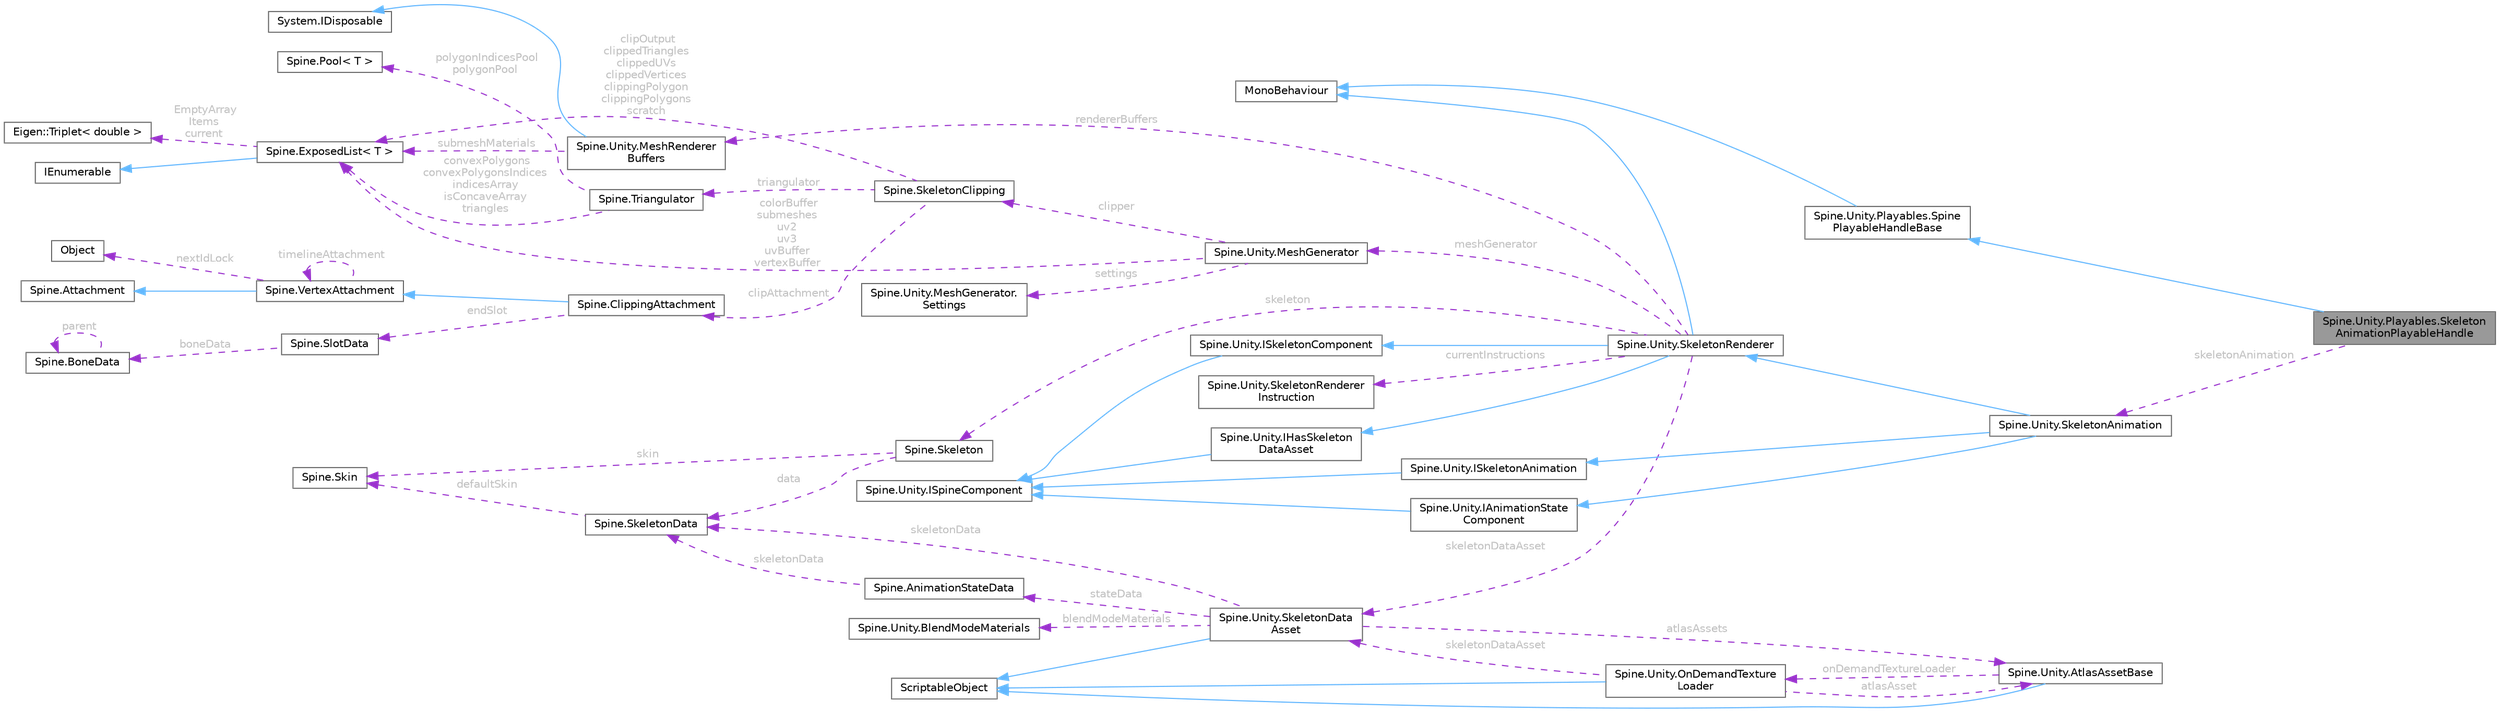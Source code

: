 digraph "Spine.Unity.Playables.SkeletonAnimationPlayableHandle"
{
 // LATEX_PDF_SIZE
  bgcolor="transparent";
  edge [fontname=Helvetica,fontsize=10,labelfontname=Helvetica,labelfontsize=10];
  node [fontname=Helvetica,fontsize=10,shape=box,height=0.2,width=0.4];
  rankdir="LR";
  Node1 [id="Node000001",label="Spine.Unity.Playables.Skeleton\lAnimationPlayableHandle",height=0.2,width=0.4,color="gray40", fillcolor="grey60", style="filled", fontcolor="black",tooltip=" "];
  Node2 -> Node1 [id="edge52_Node000001_Node000002",dir="back",color="steelblue1",style="solid",tooltip=" "];
  Node2 [id="Node000002",label="Spine.Unity.Playables.Spine\lPlayableHandleBase",height=0.2,width=0.4,color="gray40", fillcolor="white", style="filled",URL="$class_spine_1_1_unity_1_1_playables_1_1_spine_playable_handle_base.html",tooltip="Base class for Spine Playable Handle components, commonly for integrating with UnityEngine Timeline."];
  Node3 -> Node2 [id="edge53_Node000002_Node000003",dir="back",color="steelblue1",style="solid",tooltip=" "];
  Node3 [id="Node000003",label="MonoBehaviour",height=0.2,width=0.4,color="gray40", fillcolor="white", style="filled",tooltip=" "];
  Node4 -> Node1 [id="edge54_Node000001_Node000004",dir="back",color="darkorchid3",style="dashed",tooltip=" ",label=" skeletonAnimation",fontcolor="grey" ];
  Node4 [id="Node000004",label="Spine.Unity.SkeletonAnimation",height=0.2,width=0.4,color="gray40", fillcolor="white", style="filled",URL="$class_spine_1_1_unity_1_1_skeleton_animation.html",tooltip=" "];
  Node5 -> Node4 [id="edge55_Node000004_Node000005",dir="back",color="steelblue1",style="solid",tooltip=" "];
  Node5 [id="Node000005",label="Spine.Unity.SkeletonRenderer",height=0.2,width=0.4,color="gray40", fillcolor="white", style="filled",URL="$class_spine_1_1_unity_1_1_skeleton_renderer.html",tooltip="Base class of animated Spine skeleton components. This component manages and renders a skeleton."];
  Node3 -> Node5 [id="edge56_Node000005_Node000003",dir="back",color="steelblue1",style="solid",tooltip=" "];
  Node6 -> Node5 [id="edge57_Node000005_Node000006",dir="back",color="steelblue1",style="solid",tooltip=" "];
  Node6 [id="Node000006",label="Spine.Unity.ISkeletonComponent",height=0.2,width=0.4,color="gray40", fillcolor="white", style="filled",URL="$interface_spine_1_1_unity_1_1_i_skeleton_component.html",tooltip="A Spine-Unity Component that manages a Spine.Skeleton instance, instantiated from a SkeletonDataAsset..."];
  Node7 -> Node6 [id="edge58_Node000006_Node000007",dir="back",color="steelblue1",style="solid",tooltip=" "];
  Node7 [id="Node000007",label="Spine.Unity.ISpineComponent",height=0.2,width=0.4,color="gray40", fillcolor="white", style="filled",URL="$interface_spine_1_1_unity_1_1_i_spine_component.html",tooltip=" "];
  Node8 -> Node5 [id="edge59_Node000005_Node000008",dir="back",color="steelblue1",style="solid",tooltip=" "];
  Node8 [id="Node000008",label="Spine.Unity.IHasSkeleton\lDataAsset",height=0.2,width=0.4,color="gray40", fillcolor="white", style="filled",URL="$interface_spine_1_1_unity_1_1_i_has_skeleton_data_asset.html",tooltip="Holds a reference to a SkeletonDataAsset."];
  Node7 -> Node8 [id="edge60_Node000008_Node000007",dir="back",color="steelblue1",style="solid",tooltip=" "];
  Node9 -> Node5 [id="edge61_Node000005_Node000009",dir="back",color="darkorchid3",style="dashed",tooltip=" ",label=" skeletonDataAsset",fontcolor="grey" ];
  Node9 [id="Node000009",label="Spine.Unity.SkeletonData\lAsset",height=0.2,width=0.4,color="gray40", fillcolor="white", style="filled",URL="$class_spine_1_1_unity_1_1_skeleton_data_asset.html",tooltip=" "];
  Node10 -> Node9 [id="edge62_Node000009_Node000010",dir="back",color="steelblue1",style="solid",tooltip=" "];
  Node10 [id="Node000010",label="ScriptableObject",height=0.2,width=0.4,color="gray40", fillcolor="white", style="filled",tooltip=" "];
  Node11 -> Node9 [id="edge63_Node000009_Node000011",dir="back",color="darkorchid3",style="dashed",tooltip=" ",label=" atlasAssets",fontcolor="grey" ];
  Node11 [id="Node000011",label="Spine.Unity.AtlasAssetBase",height=0.2,width=0.4,color="gray40", fillcolor="white", style="filled",URL="$class_spine_1_1_unity_1_1_atlas_asset_base.html",tooltip=" "];
  Node10 -> Node11 [id="edge64_Node000011_Node000010",dir="back",color="steelblue1",style="solid",tooltip=" "];
  Node12 -> Node11 [id="edge65_Node000011_Node000012",dir="back",color="darkorchid3",style="dashed",tooltip=" ",label=" onDemandTextureLoader",fontcolor="grey" ];
  Node12 [id="Node000012",label="Spine.Unity.OnDemandTexture\lLoader",height=0.2,width=0.4,color="gray40", fillcolor="white", style="filled",URL="$class_spine_1_1_unity_1_1_on_demand_texture_loader.html",tooltip=" "];
  Node10 -> Node12 [id="edge66_Node000012_Node000010",dir="back",color="steelblue1",style="solid",tooltip=" "];
  Node11 -> Node12 [id="edge67_Node000012_Node000011",dir="back",color="darkorchid3",style="dashed",tooltip=" ",label=" atlasAsset",fontcolor="grey" ];
  Node9 -> Node12 [id="edge68_Node000012_Node000009",dir="back",color="darkorchid3",style="dashed",tooltip=" ",label=" skeletonDataAsset",fontcolor="grey" ];
  Node13 -> Node9 [id="edge69_Node000009_Node000013",dir="back",color="darkorchid3",style="dashed",tooltip=" ",label=" blendModeMaterials",fontcolor="grey" ];
  Node13 [id="Node000013",label="Spine.Unity.BlendModeMaterials",height=0.2,width=0.4,color="gray40", fillcolor="white", style="filled",URL="$class_spine_1_1_unity_1_1_blend_mode_materials.html",tooltip=" "];
  Node14 -> Node9 [id="edge70_Node000009_Node000014",dir="back",color="darkorchid3",style="dashed",tooltip=" ",label=" skeletonData",fontcolor="grey" ];
  Node14 [id="Node000014",label="Spine.SkeletonData",height=0.2,width=0.4,color="gray40", fillcolor="white", style="filled",URL="$class_spine_1_1_skeleton_data.html",tooltip="Stores the setup pose and all of the stateless data for a skeleton."];
  Node15 -> Node14 [id="edge71_Node000014_Node000015",dir="back",color="darkorchid3",style="dashed",tooltip=" ",label=" defaultSkin",fontcolor="grey" ];
  Node15 [id="Node000015",label="Spine.Skin",height=0.2,width=0.4,color="gray40", fillcolor="white", style="filled",URL="$class_spine_1_1_skin.html",tooltip="Stores attachments by slot index and attachment name."];
  Node16 -> Node9 [id="edge72_Node000009_Node000016",dir="back",color="darkorchid3",style="dashed",tooltip=" ",label=" stateData",fontcolor="grey" ];
  Node16 [id="Node000016",label="Spine.AnimationStateData",height=0.2,width=0.4,color="gray40", fillcolor="white", style="filled",URL="$class_spine_1_1_animation_state_data.html",tooltip="Stores mix (crossfade) durations to be applied when AnimationState animations are changed."];
  Node14 -> Node16 [id="edge73_Node000016_Node000014",dir="back",color="darkorchid3",style="dashed",tooltip=" ",label=" skeletonData",fontcolor="grey" ];
  Node17 -> Node5 [id="edge74_Node000005_Node000017",dir="back",color="darkorchid3",style="dashed",tooltip=" ",label=" currentInstructions",fontcolor="grey" ];
  Node17 [id="Node000017",label="Spine.Unity.SkeletonRenderer\lInstruction",height=0.2,width=0.4,color="gray40", fillcolor="white", style="filled",URL="$class_spine_1_1_unity_1_1_skeleton_renderer_instruction.html",tooltip="Instructions used by a SkeletonRenderer to render a mesh."];
  Node18 -> Node5 [id="edge75_Node000005_Node000018",dir="back",color="darkorchid3",style="dashed",tooltip=" ",label=" meshGenerator",fontcolor="grey" ];
  Node18 [id="Node000018",label="Spine.Unity.MeshGenerator",height=0.2,width=0.4,color="gray40", fillcolor="white", style="filled",URL="$class_spine_1_1_unity_1_1_mesh_generator.html",tooltip="Holds several methods to prepare and generate a UnityEngine mesh based on a skeleton...."];
  Node19 -> Node18 [id="edge76_Node000018_Node000019",dir="back",color="darkorchid3",style="dashed",tooltip=" ",label=" settings",fontcolor="grey" ];
  Node19 [id="Node000019",label="Spine.Unity.MeshGenerator.\lSettings",height=0.2,width=0.4,color="gray40", fillcolor="white", style="filled",URL="$struct_spine_1_1_unity_1_1_mesh_generator_1_1_settings.html",tooltip=" "];
  Node20 -> Node18 [id="edge77_Node000018_Node000020",dir="back",color="darkorchid3",style="dashed",tooltip=" ",label=" colorBuffer\nsubmeshes\nuv2\nuv3\nuvBuffer\nvertexBuffer",fontcolor="grey" ];
  Node20 [id="Node000020",label="Spine.ExposedList\< T \>",height=0.2,width=0.4,color="gray40", fillcolor="white", style="filled",URL="$class_spine_1_1_exposed_list-1-g.html",tooltip=" "];
  Node21 -> Node20 [id="edge78_Node000020_Node000021",dir="back",color="steelblue1",style="solid",tooltip=" "];
  Node21 [id="Node000021",label="IEnumerable",height=0.2,width=0.4,color="gray40", fillcolor="white", style="filled",tooltip=" "];
  Node22 -> Node20 [id="edge79_Node000020_Node000022",dir="back",color="darkorchid3",style="dashed",tooltip=" ",label=" EmptyArray\nItems\ncurrent",fontcolor="grey" ];
  Node22 [id="Node000022",label="Eigen::Triplet\< double \>",height=0.2,width=0.4,color="gray40", fillcolor="white", style="filled",URL="$class_eigen_1_1_triplet.html",tooltip=" "];
  Node23 -> Node18 [id="edge80_Node000018_Node000023",dir="back",color="darkorchid3",style="dashed",tooltip=" ",label=" clipper",fontcolor="grey" ];
  Node23 [id="Node000023",label="Spine.SkeletonClipping",height=0.2,width=0.4,color="gray40", fillcolor="white", style="filled",URL="$class_spine_1_1_skeleton_clipping.html",tooltip=" "];
  Node24 -> Node23 [id="edge81_Node000023_Node000024",dir="back",color="darkorchid3",style="dashed",tooltip=" ",label=" triangulator",fontcolor="grey" ];
  Node24 [id="Node000024",label="Spine.Triangulator",height=0.2,width=0.4,color="gray40", fillcolor="white", style="filled",URL="$class_spine_1_1_triangulator.html",tooltip=" "];
  Node20 -> Node24 [id="edge82_Node000024_Node000020",dir="back",color="darkorchid3",style="dashed",tooltip=" ",label=" convexPolygons\nconvexPolygonsIndices\nindicesArray\nisConcaveArray\ntriangles",fontcolor="grey" ];
  Node25 -> Node24 [id="edge83_Node000024_Node000025",dir="back",color="darkorchid3",style="dashed",tooltip=" ",label=" polygonIndicesPool\npolygonPool",fontcolor="grey" ];
  Node25 [id="Node000025",label="Spine.Pool\< T \>",height=0.2,width=0.4,color="gray40", fillcolor="white", style="filled",URL="$class_spine_1_1_pool-1-g.html",tooltip=" "];
  Node20 -> Node23 [id="edge84_Node000023_Node000020",dir="back",color="darkorchid3",style="dashed",tooltip=" ",label=" clipOutput\nclippedTriangles\nclippedUVs\nclippedVertices\nclippingPolygon\nclippingPolygons\nscratch",fontcolor="grey" ];
  Node26 -> Node23 [id="edge85_Node000023_Node000026",dir="back",color="darkorchid3",style="dashed",tooltip=" ",label=" clipAttachment",fontcolor="grey" ];
  Node26 [id="Node000026",label="Spine.ClippingAttachment",height=0.2,width=0.4,color="gray40", fillcolor="white", style="filled",URL="$class_spine_1_1_clipping_attachment.html",tooltip=" "];
  Node27 -> Node26 [id="edge86_Node000026_Node000027",dir="back",color="steelblue1",style="solid",tooltip=" "];
  Node27 [id="Node000027",label="Spine.VertexAttachment",height=0.2,width=0.4,color="gray40", fillcolor="white", style="filled",URL="$class_spine_1_1_vertex_attachment.html",tooltip=">An attachment with vertices that are transformed by one or more bones and can be deformed by a slot'..."];
  Node28 -> Node27 [id="edge87_Node000027_Node000028",dir="back",color="steelblue1",style="solid",tooltip=" "];
  Node28 [id="Node000028",label="Spine.Attachment",height=0.2,width=0.4,color="gray40", fillcolor="white", style="filled",URL="$class_spine_1_1_attachment.html",tooltip="The base class for all attachments."];
  Node29 -> Node27 [id="edge88_Node000027_Node000029",dir="back",color="darkorchid3",style="dashed",tooltip=" ",label=" nextIdLock",fontcolor="grey" ];
  Node29 [id="Node000029",label="Object",height=0.2,width=0.4,color="gray40", fillcolor="white", style="filled",URL="$class_object.html",tooltip=" "];
  Node27 -> Node27 [id="edge89_Node000027_Node000027",dir="back",color="darkorchid3",style="dashed",tooltip=" ",label=" timelineAttachment",fontcolor="grey" ];
  Node30 -> Node26 [id="edge90_Node000026_Node000030",dir="back",color="darkorchid3",style="dashed",tooltip=" ",label=" endSlot",fontcolor="grey" ];
  Node30 [id="Node000030",label="Spine.SlotData",height=0.2,width=0.4,color="gray40", fillcolor="white", style="filled",URL="$class_spine_1_1_slot_data.html",tooltip=" "];
  Node31 -> Node30 [id="edge91_Node000030_Node000031",dir="back",color="darkorchid3",style="dashed",tooltip=" ",label=" boneData",fontcolor="grey" ];
  Node31 [id="Node000031",label="Spine.BoneData",height=0.2,width=0.4,color="gray40", fillcolor="white", style="filled",URL="$class_spine_1_1_bone_data.html",tooltip=" "];
  Node31 -> Node31 [id="edge92_Node000031_Node000031",dir="back",color="darkorchid3",style="dashed",tooltip=" ",label=" parent",fontcolor="grey" ];
  Node32 -> Node5 [id="edge93_Node000005_Node000032",dir="back",color="darkorchid3",style="dashed",tooltip=" ",label=" rendererBuffers",fontcolor="grey" ];
  Node32 [id="Node000032",label="Spine.Unity.MeshRenderer\lBuffers",height=0.2,width=0.4,color="gray40", fillcolor="white", style="filled",URL="$class_spine_1_1_unity_1_1_mesh_renderer_buffers.html",tooltip="A double-buffered Mesh, and a shared material array, bundled for use by Spine components that need to..."];
  Node33 -> Node32 [id="edge94_Node000032_Node000033",dir="back",color="steelblue1",style="solid",tooltip=" "];
  Node33 [id="Node000033",label="System.IDisposable",height=0.2,width=0.4,color="gray40", fillcolor="white", style="filled",tooltip=" "];
  Node20 -> Node32 [id="edge95_Node000032_Node000020",dir="back",color="darkorchid3",style="dashed",tooltip=" ",label=" submeshMaterials",fontcolor="grey" ];
  Node34 -> Node5 [id="edge96_Node000005_Node000034",dir="back",color="darkorchid3",style="dashed",tooltip=" ",label=" skeleton",fontcolor="grey" ];
  Node34 [id="Node000034",label="Spine.Skeleton",height=0.2,width=0.4,color="gray40", fillcolor="white", style="filled",URL="$class_spine_1_1_skeleton.html",tooltip=" "];
  Node14 -> Node34 [id="edge97_Node000034_Node000014",dir="back",color="darkorchid3",style="dashed",tooltip=" ",label=" data",fontcolor="grey" ];
  Node15 -> Node34 [id="edge98_Node000034_Node000015",dir="back",color="darkorchid3",style="dashed",tooltip=" ",label=" skin",fontcolor="grey" ];
  Node35 -> Node4 [id="edge99_Node000004_Node000035",dir="back",color="steelblue1",style="solid",tooltip=" "];
  Node35 [id="Node000035",label="Spine.Unity.ISkeletonAnimation",height=0.2,width=0.4,color="gray40", fillcolor="white", style="filled",URL="$interface_spine_1_1_unity_1_1_i_skeleton_animation.html",tooltip="A Spine-Unity Component that animates a Skeleton but not necessarily with a Spine...."];
  Node7 -> Node35 [id="edge100_Node000035_Node000007",dir="back",color="steelblue1",style="solid",tooltip=" "];
  Node36 -> Node4 [id="edge101_Node000004_Node000036",dir="back",color="steelblue1",style="solid",tooltip=" "];
  Node36 [id="Node000036",label="Spine.Unity.IAnimationState\lComponent",height=0.2,width=0.4,color="gray40", fillcolor="white", style="filled",URL="$interface_spine_1_1_unity_1_1_i_animation_state_component.html",tooltip="A Spine-Unity Component that uses a Spine.AnimationState to animate its skeleton."];
  Node7 -> Node36 [id="edge102_Node000036_Node000007",dir="back",color="steelblue1",style="solid",tooltip=" "];
}

